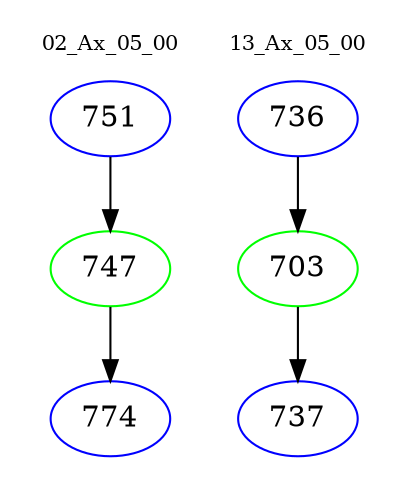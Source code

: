 digraph{
subgraph cluster_0 {
color = white
label = "02_Ax_05_00";
fontsize=10;
T0_751 [label="751", color="blue"]
T0_751 -> T0_747 [color="black"]
T0_747 [label="747", color="green"]
T0_747 -> T0_774 [color="black"]
T0_774 [label="774", color="blue"]
}
subgraph cluster_1 {
color = white
label = "13_Ax_05_00";
fontsize=10;
T1_736 [label="736", color="blue"]
T1_736 -> T1_703 [color="black"]
T1_703 [label="703", color="green"]
T1_703 -> T1_737 [color="black"]
T1_737 [label="737", color="blue"]
}
}

